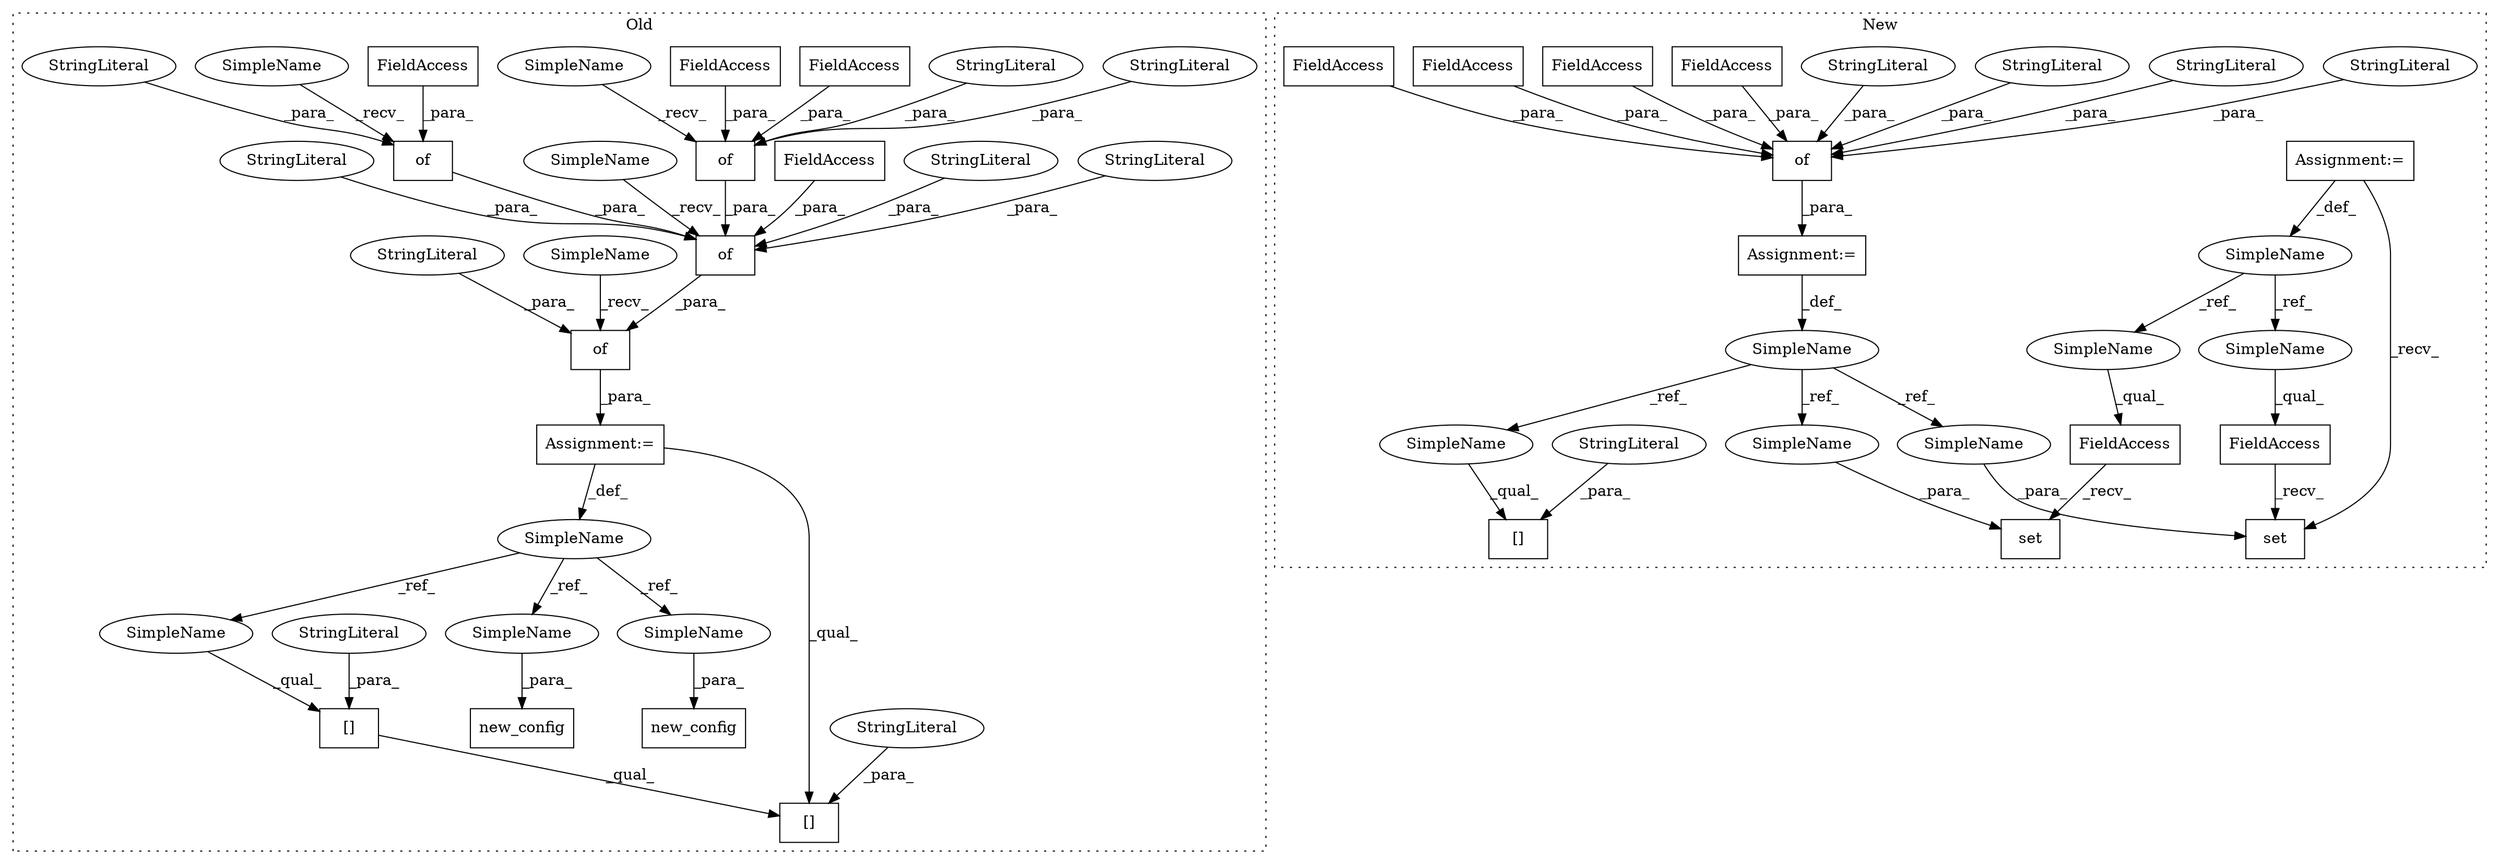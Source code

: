 digraph G {
subgraph cluster0 {
1 [label="new_config" a="32" s="9207,9219" l="11,1" shape="box"];
5 [label="of" a="32" s="8994,9091" l="3,1" shape="box"];
6 [label="of" a="32" s="9072,9090" l="3,1" shape="box"];
8 [label="StringLiteral" a="45" s="8997" l="9" shape="ellipse"];
9 [label="of" a="32" s="8981,9092" l="3,1" shape="box"];
10 [label="StringLiteral" a="45" s="8984" l="5" shape="ellipse"];
11 [label="StringLiteral" a="45" s="9015" l="11" shape="ellipse"];
12 [label="StringLiteral" a="45" s="9075" l="6" shape="ellipse"];
14 [label="StringLiteral" a="45" s="9059" l="8" shape="ellipse"];
18 [label="of" a="32" s="9031,9057" l="3,1" shape="box"];
19 [label="StringLiteral" a="45" s="9034" l="5" shape="ellipse"];
20 [label="StringLiteral" a="45" s="9045" l="6" shape="ellipse"];
21 [label="Assignment:=" a="7" s="8976" l="1" shape="box"];
26 [label="FieldAccess" a="22" s="9040" l="4" shape="box"];
29 [label="FieldAccess" a="22" s="9052" l="5" shape="box"];
30 [label="FieldAccess" a="22" s="9007" l="7" shape="box"];
31 [label="FieldAccess" a="22" s="9082" l="8" shape="box"];
33 [label="SimpleName" a="42" s="8975" l="1" shape="ellipse"];
34 [label="new_config" a="32" s="9109,9121" l="11,1" shape="box"];
37 [label="[]" a="2" s="9158,9165" l="2,1" shape="box"];
39 [label="StringLiteral" a="45" s="9160" l="5" shape="ellipse"];
40 [label="[]" a="2" s="9158,9176" l="9,1" shape="box"];
42 [label="StringLiteral" a="45" s="9167" l="9" shape="ellipse"];
45 [label="SimpleName" a="42" s="9068" l="3" shape="ellipse"];
46 [label="SimpleName" a="42" s="8990" l="3" shape="ellipse"];
47 [label="SimpleName" a="42" s="9027" l="3" shape="ellipse"];
48 [label="SimpleName" a="42" s="8977" l="3" shape="ellipse"];
49 [label="SimpleName" a="42" s="9120" l="1" shape="ellipse"];
50 [label="SimpleName" a="42" s="9218" l="1" shape="ellipse"];
51 [label="SimpleName" a="42" s="9158" l="1" shape="ellipse"];
label = "Old";
style="dotted";
}
subgraph cluster1 {
2 [label="set" a="32" s="9948,9953" l="4,1" shape="box"];
3 [label="FieldAccess" a="22" s="9936" l="11" shape="box"];
4 [label="Assignment:=" a="7" s="9262" l="4" shape="box"];
7 [label="of" a="32" s="9631,9802" l="3,1" shape="box"];
13 [label="StringLiteral" a="45" s="9634" l="30" shape="ellipse"];
15 [label="StringLiteral" a="45" s="9759" l="34" shape="ellipse"];
16 [label="StringLiteral" a="45" s="9673" l="36" shape="ellipse"];
17 [label="StringLiteral" a="45" s="9715" l="37" shape="ellipse"];
22 [label="Assignment:=" a="7" s="9626" l="1" shape="box"];
23 [label="SimpleName" a="42" s="9262" l="4" shape="ellipse"];
24 [label="FieldAccess" a="22" s="9819" l="11" shape="box"];
25 [label="set" a="32" s="9831,9836" l="4,1" shape="box"];
27 [label="FieldAccess" a="22" s="9753" l="5" shape="box"];
28 [label="FieldAccess" a="22" s="9710" l="4" shape="box"];
32 [label="FieldAccess" a="22" s="9665" l="7" shape="box"];
35 [label="FieldAccess" a="22" s="9794" l="8" shape="box"];
36 [label="SimpleName" a="42" s="9625" l="1" shape="ellipse"];
38 [label="[]" a="2" s="9873,9905" l="2,1" shape="box"];
41 [label="StringLiteral" a="45" s="9875" l="30" shape="ellipse"];
43 [label="SimpleName" a="42" s="9819" l="4" shape="ellipse"];
44 [label="SimpleName" a="42" s="9936" l="4" shape="ellipse"];
52 [label="SimpleName" a="42" s="9835" l="1" shape="ellipse"];
53 [label="SimpleName" a="42" s="9873" l="1" shape="ellipse"];
54 [label="SimpleName" a="42" s="9952" l="1" shape="ellipse"];
label = "New";
style="dotted";
}
3 -> 2 [label="_recv_"];
4 -> 23 [label="_def_"];
4 -> 25 [label="_recv_"];
5 -> 9 [label="_para_"];
6 -> 5 [label="_para_"];
7 -> 22 [label="_para_"];
8 -> 5 [label="_para_"];
9 -> 21 [label="_para_"];
10 -> 9 [label="_para_"];
11 -> 5 [label="_para_"];
12 -> 6 [label="_para_"];
13 -> 7 [label="_para_"];
14 -> 5 [label="_para_"];
15 -> 7 [label="_para_"];
16 -> 7 [label="_para_"];
17 -> 7 [label="_para_"];
18 -> 5 [label="_para_"];
19 -> 18 [label="_para_"];
20 -> 18 [label="_para_"];
21 -> 33 [label="_def_"];
21 -> 40 [label="_qual_"];
22 -> 36 [label="_def_"];
23 -> 44 [label="_ref_"];
23 -> 43 [label="_ref_"];
24 -> 25 [label="_recv_"];
26 -> 18 [label="_para_"];
27 -> 7 [label="_para_"];
28 -> 7 [label="_para_"];
29 -> 18 [label="_para_"];
30 -> 5 [label="_para_"];
31 -> 6 [label="_para_"];
32 -> 7 [label="_para_"];
33 -> 50 [label="_ref_"];
33 -> 51 [label="_ref_"];
33 -> 49 [label="_ref_"];
35 -> 7 [label="_para_"];
36 -> 52 [label="_ref_"];
36 -> 53 [label="_ref_"];
36 -> 54 [label="_ref_"];
37 -> 40 [label="_qual_"];
39 -> 37 [label="_para_"];
41 -> 38 [label="_para_"];
42 -> 40 [label="_para_"];
43 -> 24 [label="_qual_"];
44 -> 3 [label="_qual_"];
45 -> 6 [label="_recv_"];
46 -> 5 [label="_recv_"];
47 -> 18 [label="_recv_"];
48 -> 9 [label="_recv_"];
49 -> 34 [label="_para_"];
50 -> 1 [label="_para_"];
51 -> 37 [label="_qual_"];
52 -> 25 [label="_para_"];
53 -> 38 [label="_qual_"];
54 -> 2 [label="_para_"];
}